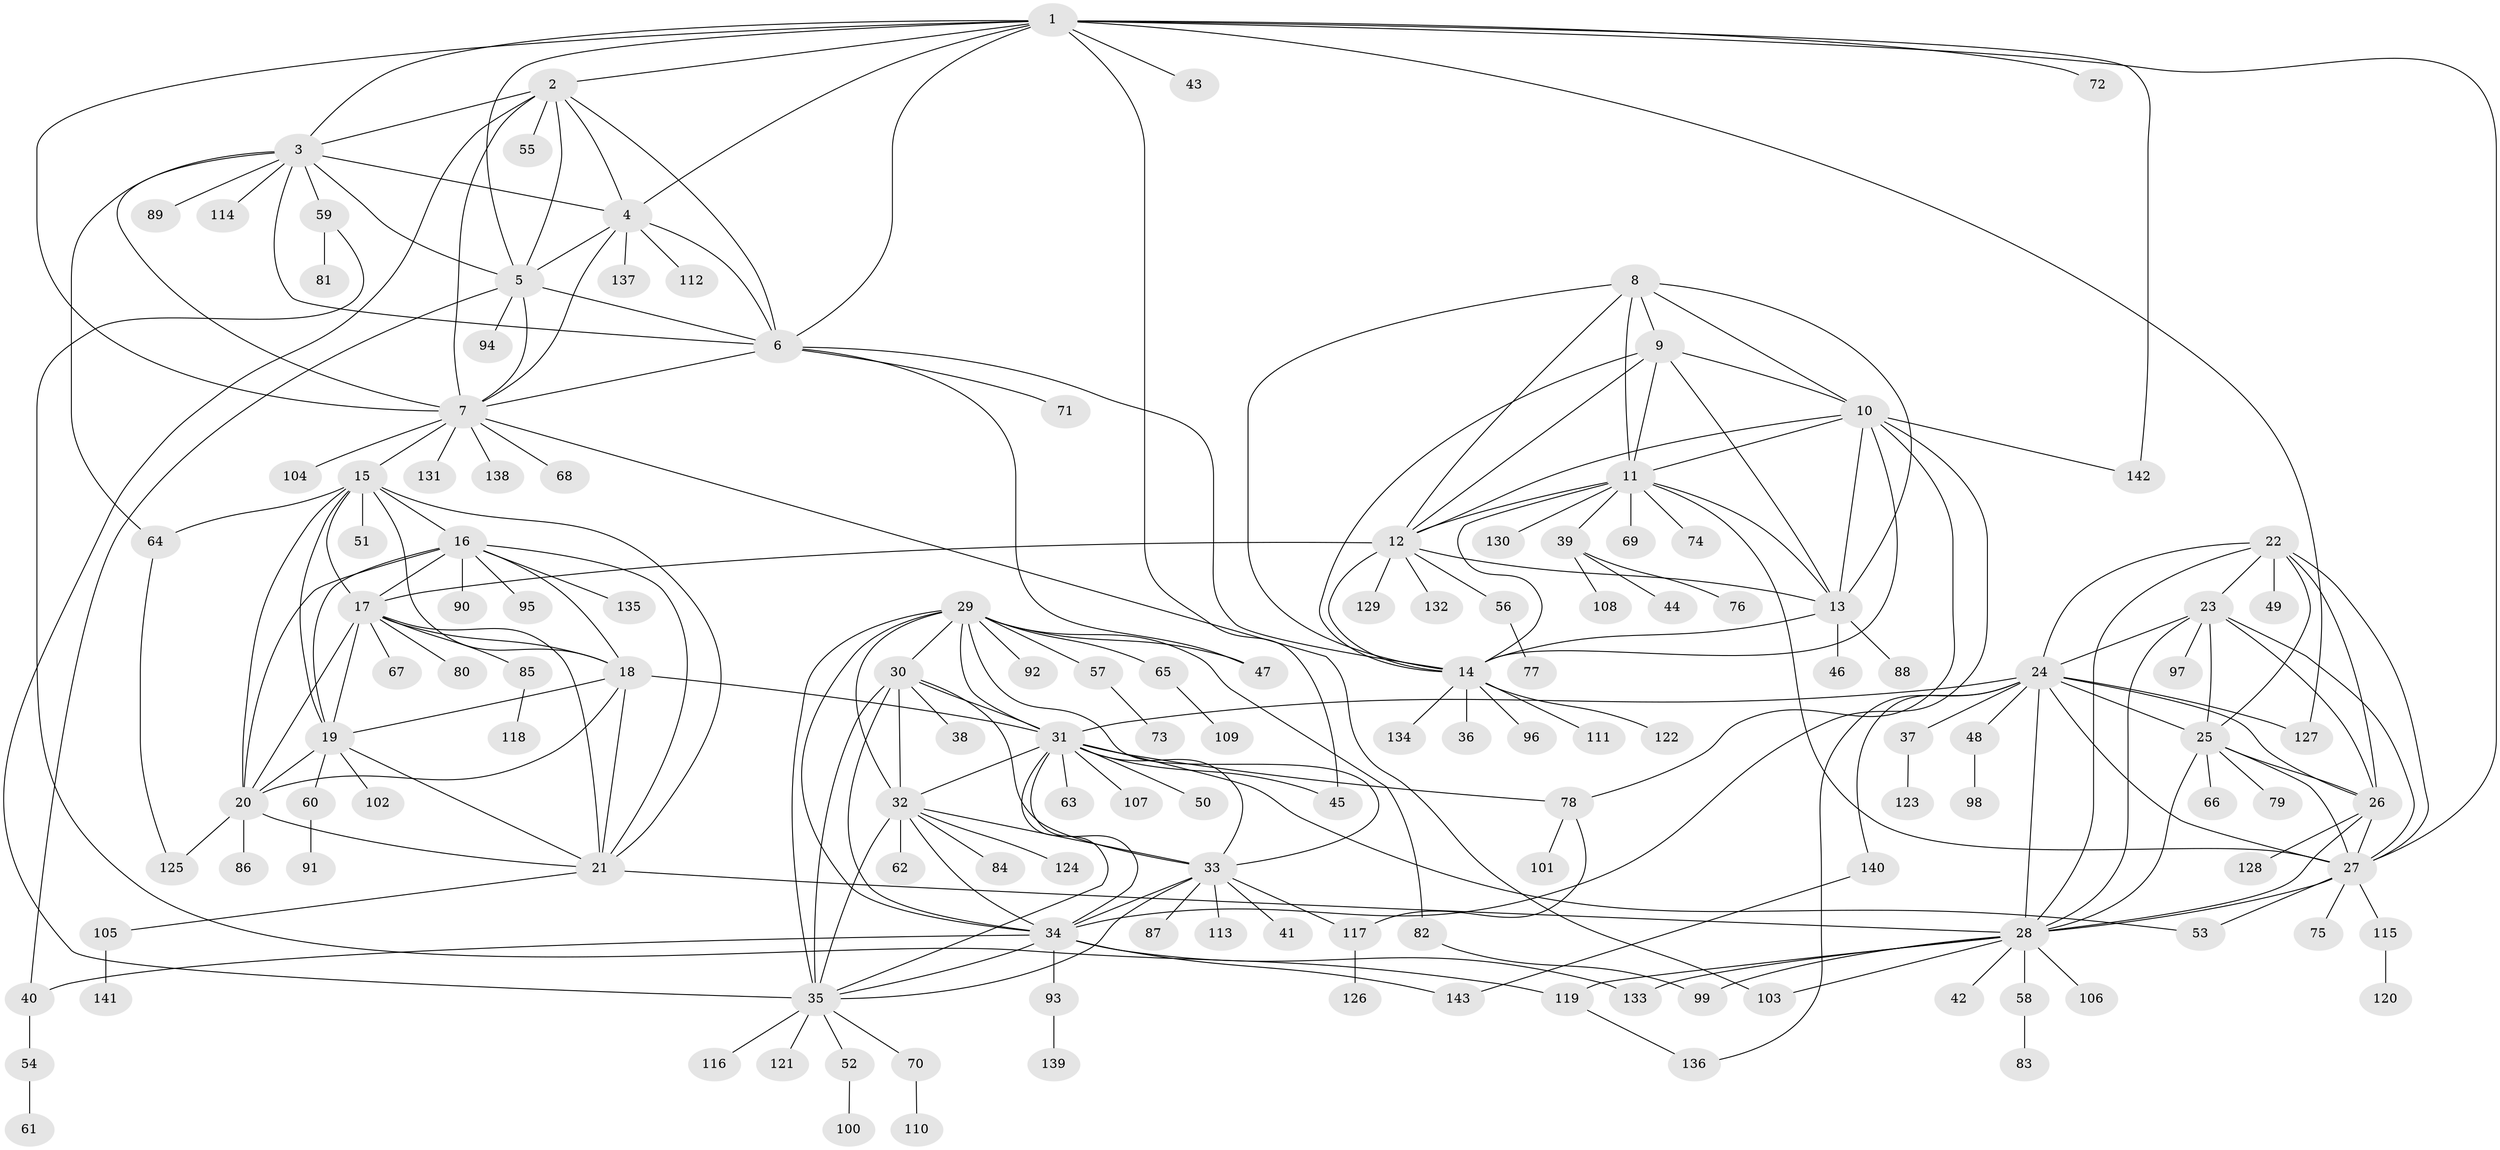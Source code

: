 // Generated by graph-tools (version 1.1) at 2025/02/03/09/25 03:02:44]
// undirected, 143 vertices, 239 edges
graph export_dot {
graph [start="1"]
  node [color=gray90,style=filled];
  1;
  2;
  3;
  4;
  5;
  6;
  7;
  8;
  9;
  10;
  11;
  12;
  13;
  14;
  15;
  16;
  17;
  18;
  19;
  20;
  21;
  22;
  23;
  24;
  25;
  26;
  27;
  28;
  29;
  30;
  31;
  32;
  33;
  34;
  35;
  36;
  37;
  38;
  39;
  40;
  41;
  42;
  43;
  44;
  45;
  46;
  47;
  48;
  49;
  50;
  51;
  52;
  53;
  54;
  55;
  56;
  57;
  58;
  59;
  60;
  61;
  62;
  63;
  64;
  65;
  66;
  67;
  68;
  69;
  70;
  71;
  72;
  73;
  74;
  75;
  76;
  77;
  78;
  79;
  80;
  81;
  82;
  83;
  84;
  85;
  86;
  87;
  88;
  89;
  90;
  91;
  92;
  93;
  94;
  95;
  96;
  97;
  98;
  99;
  100;
  101;
  102;
  103;
  104;
  105;
  106;
  107;
  108;
  109;
  110;
  111;
  112;
  113;
  114;
  115;
  116;
  117;
  118;
  119;
  120;
  121;
  122;
  123;
  124;
  125;
  126;
  127;
  128;
  129;
  130;
  131;
  132;
  133;
  134;
  135;
  136;
  137;
  138;
  139;
  140;
  141;
  142;
  143;
  1 -- 2;
  1 -- 3;
  1 -- 4;
  1 -- 5;
  1 -- 6;
  1 -- 7;
  1 -- 27;
  1 -- 43;
  1 -- 45;
  1 -- 72;
  1 -- 127;
  1 -- 142;
  2 -- 3;
  2 -- 4;
  2 -- 5;
  2 -- 6;
  2 -- 7;
  2 -- 35;
  2 -- 55;
  3 -- 4;
  3 -- 5;
  3 -- 6;
  3 -- 7;
  3 -- 59;
  3 -- 64;
  3 -- 89;
  3 -- 114;
  4 -- 5;
  4 -- 6;
  4 -- 7;
  4 -- 112;
  4 -- 137;
  5 -- 6;
  5 -- 7;
  5 -- 40;
  5 -- 94;
  6 -- 7;
  6 -- 14;
  6 -- 47;
  6 -- 71;
  7 -- 15;
  7 -- 68;
  7 -- 103;
  7 -- 104;
  7 -- 131;
  7 -- 138;
  8 -- 9;
  8 -- 10;
  8 -- 11;
  8 -- 12;
  8 -- 13;
  8 -- 14;
  9 -- 10;
  9 -- 11;
  9 -- 12;
  9 -- 13;
  9 -- 14;
  10 -- 11;
  10 -- 12;
  10 -- 13;
  10 -- 14;
  10 -- 34;
  10 -- 78;
  10 -- 142;
  11 -- 12;
  11 -- 13;
  11 -- 14;
  11 -- 27;
  11 -- 39;
  11 -- 69;
  11 -- 74;
  11 -- 130;
  12 -- 13;
  12 -- 14;
  12 -- 17;
  12 -- 56;
  12 -- 129;
  12 -- 132;
  13 -- 14;
  13 -- 46;
  13 -- 88;
  14 -- 36;
  14 -- 96;
  14 -- 111;
  14 -- 122;
  14 -- 134;
  15 -- 16;
  15 -- 17;
  15 -- 18;
  15 -- 19;
  15 -- 20;
  15 -- 21;
  15 -- 51;
  15 -- 64;
  16 -- 17;
  16 -- 18;
  16 -- 19;
  16 -- 20;
  16 -- 21;
  16 -- 90;
  16 -- 95;
  16 -- 135;
  17 -- 18;
  17 -- 19;
  17 -- 20;
  17 -- 21;
  17 -- 67;
  17 -- 80;
  17 -- 85;
  18 -- 19;
  18 -- 20;
  18 -- 21;
  18 -- 31;
  19 -- 20;
  19 -- 21;
  19 -- 60;
  19 -- 102;
  20 -- 21;
  20 -- 86;
  20 -- 125;
  21 -- 28;
  21 -- 105;
  22 -- 23;
  22 -- 24;
  22 -- 25;
  22 -- 26;
  22 -- 27;
  22 -- 28;
  22 -- 49;
  23 -- 24;
  23 -- 25;
  23 -- 26;
  23 -- 27;
  23 -- 28;
  23 -- 97;
  24 -- 25;
  24 -- 26;
  24 -- 27;
  24 -- 28;
  24 -- 31;
  24 -- 37;
  24 -- 48;
  24 -- 127;
  24 -- 136;
  24 -- 140;
  25 -- 26;
  25 -- 27;
  25 -- 28;
  25 -- 66;
  25 -- 79;
  26 -- 27;
  26 -- 28;
  26 -- 128;
  27 -- 28;
  27 -- 53;
  27 -- 75;
  27 -- 115;
  28 -- 42;
  28 -- 58;
  28 -- 99;
  28 -- 103;
  28 -- 106;
  28 -- 119;
  28 -- 133;
  29 -- 30;
  29 -- 31;
  29 -- 32;
  29 -- 33;
  29 -- 34;
  29 -- 35;
  29 -- 47;
  29 -- 57;
  29 -- 65;
  29 -- 82;
  29 -- 92;
  30 -- 31;
  30 -- 32;
  30 -- 33;
  30 -- 34;
  30 -- 35;
  30 -- 38;
  31 -- 32;
  31 -- 33;
  31 -- 34;
  31 -- 35;
  31 -- 45;
  31 -- 50;
  31 -- 53;
  31 -- 63;
  31 -- 78;
  31 -- 107;
  32 -- 33;
  32 -- 34;
  32 -- 35;
  32 -- 62;
  32 -- 84;
  32 -- 124;
  33 -- 34;
  33 -- 35;
  33 -- 41;
  33 -- 87;
  33 -- 113;
  33 -- 117;
  34 -- 35;
  34 -- 40;
  34 -- 93;
  34 -- 133;
  34 -- 143;
  35 -- 52;
  35 -- 70;
  35 -- 116;
  35 -- 121;
  37 -- 123;
  39 -- 44;
  39 -- 76;
  39 -- 108;
  40 -- 54;
  48 -- 98;
  52 -- 100;
  54 -- 61;
  56 -- 77;
  57 -- 73;
  58 -- 83;
  59 -- 81;
  59 -- 119;
  60 -- 91;
  64 -- 125;
  65 -- 109;
  70 -- 110;
  78 -- 101;
  78 -- 117;
  82 -- 99;
  85 -- 118;
  93 -- 139;
  105 -- 141;
  115 -- 120;
  117 -- 126;
  119 -- 136;
  140 -- 143;
}
